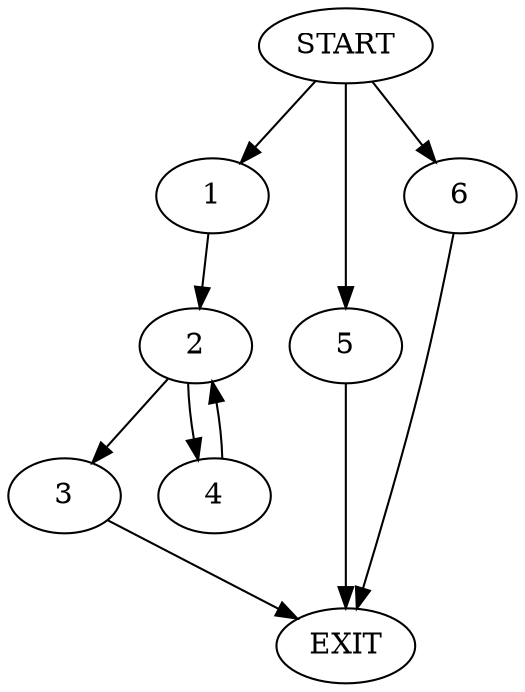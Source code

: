 digraph {
0 [label="START"]
7 [label="EXIT"]
0 -> 1
1 -> 2
2 -> 3
2 -> 4
3 -> 7
4 -> 2
0 -> 5
5 -> 7
0 -> 6
6 -> 7
}
